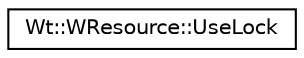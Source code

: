 digraph "Graphical Class Hierarchy"
{
 // LATEX_PDF_SIZE
  edge [fontname="Helvetica",fontsize="10",labelfontname="Helvetica",labelfontsize="10"];
  node [fontname="Helvetica",fontsize="10",shape=record];
  rankdir="LR";
  Node0 [label="Wt::WResource::UseLock",height=0.2,width=0.4,color="black", fillcolor="white", style="filled",URL="$structWt_1_1WResource_1_1UseLock.html",tooltip=" "];
}
